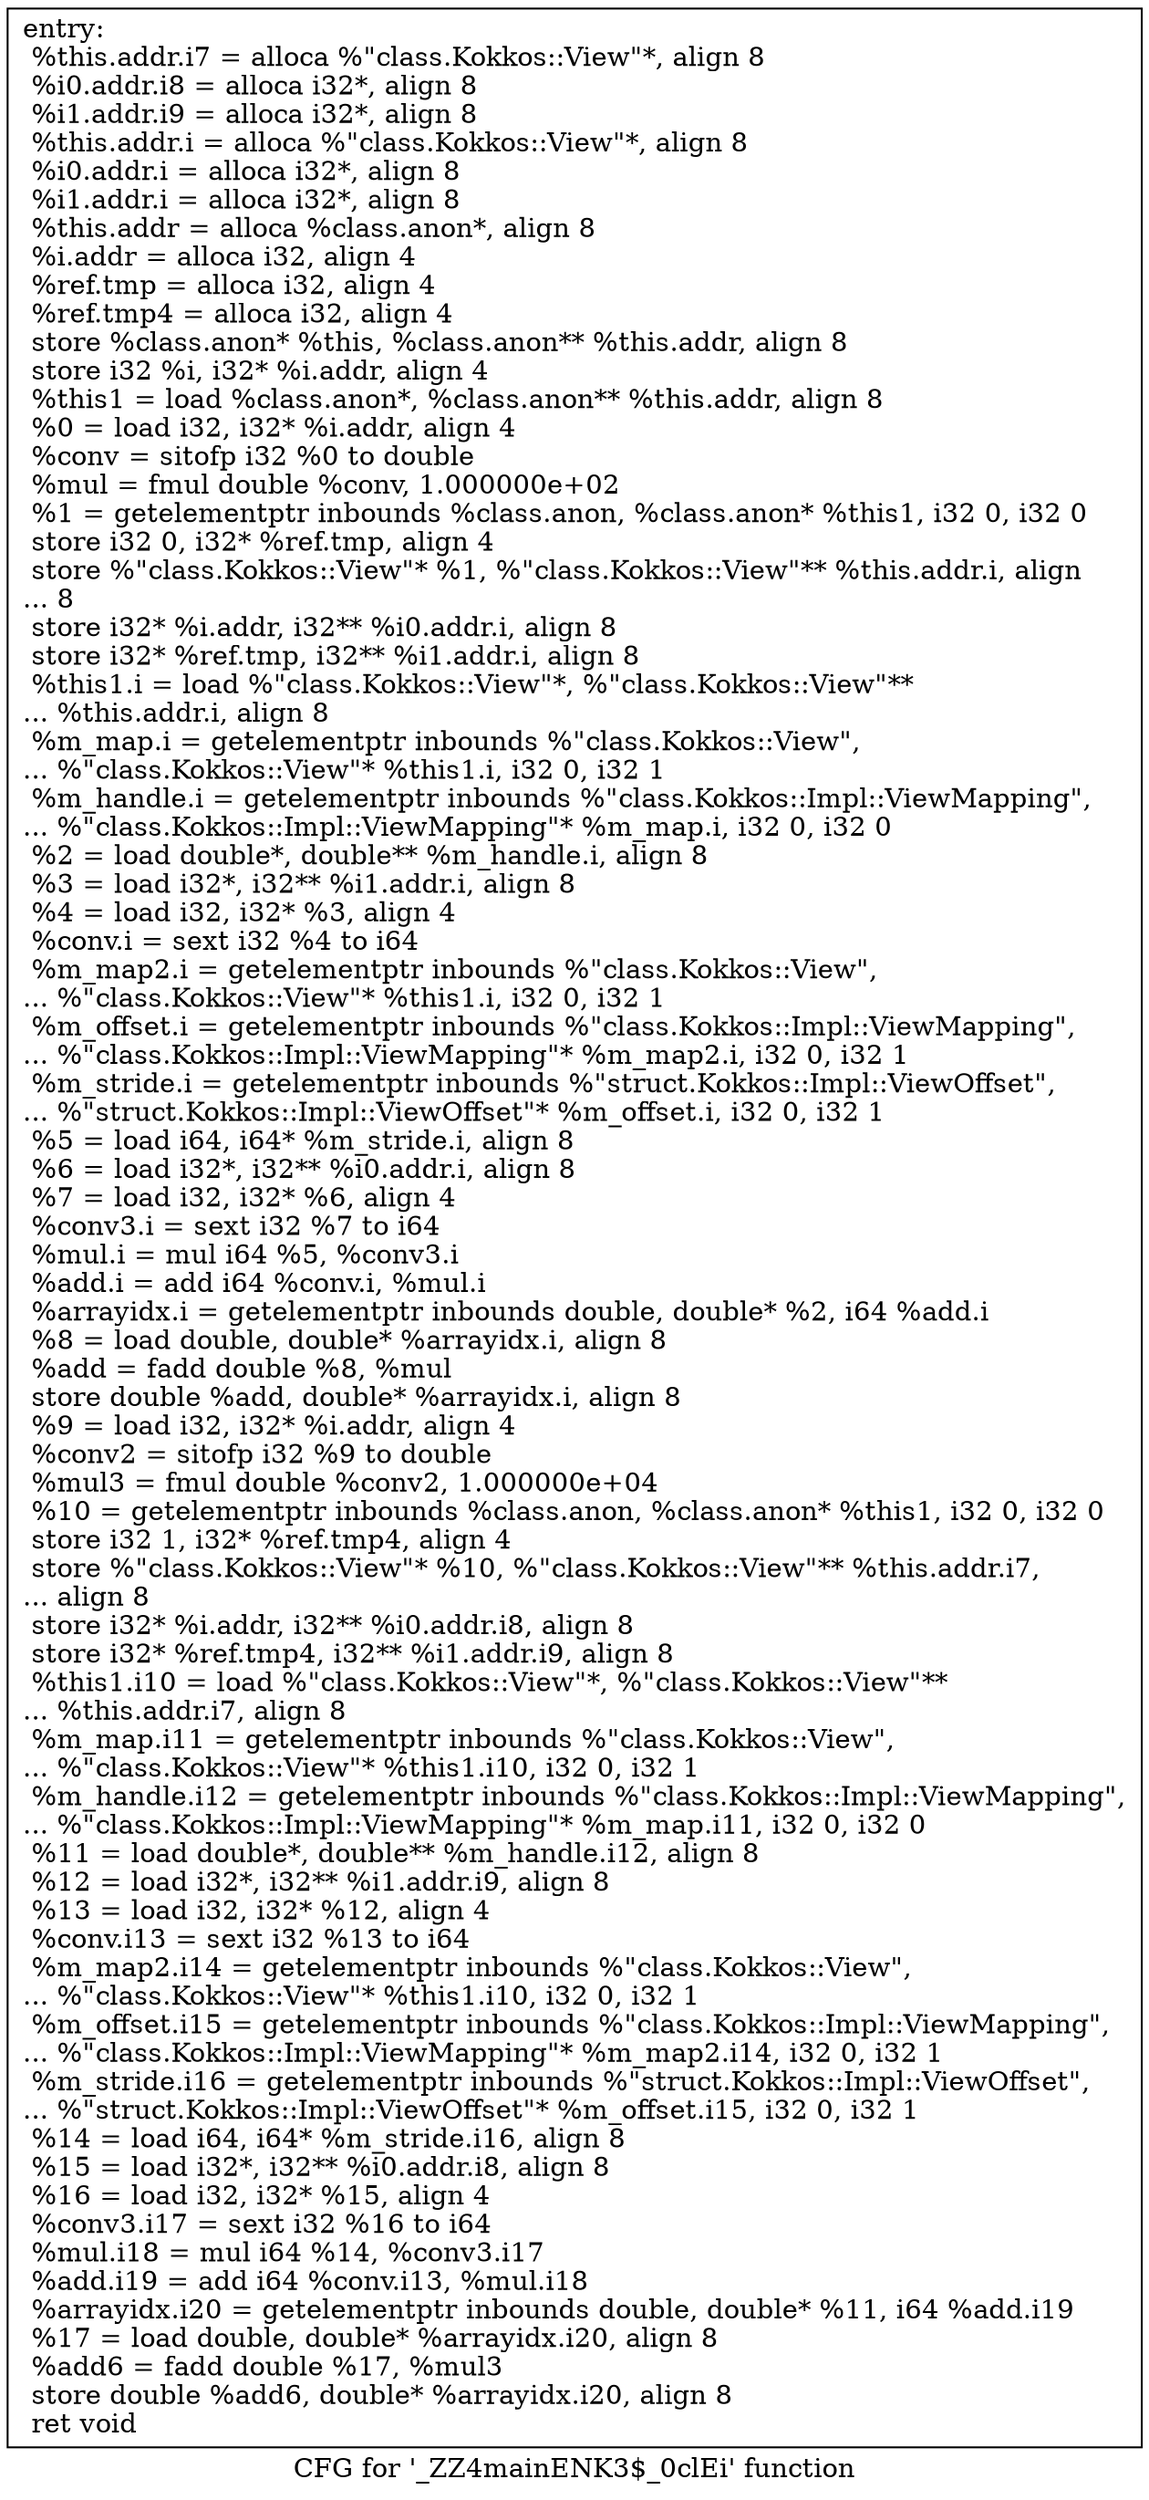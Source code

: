 digraph "CFG for '_ZZ4mainENK3$_0clEi' function" {
	label="CFG for '_ZZ4mainENK3$_0clEi' function";

	Node0x5e61310 [shape=record,label="{entry:\l  %this.addr.i7 = alloca %\"class.Kokkos::View\"*, align 8\l  %i0.addr.i8 = alloca i32*, align 8\l  %i1.addr.i9 = alloca i32*, align 8\l  %this.addr.i = alloca %\"class.Kokkos::View\"*, align 8\l  %i0.addr.i = alloca i32*, align 8\l  %i1.addr.i = alloca i32*, align 8\l  %this.addr = alloca %class.anon*, align 8\l  %i.addr = alloca i32, align 4\l  %ref.tmp = alloca i32, align 4\l  %ref.tmp4 = alloca i32, align 4\l  store %class.anon* %this, %class.anon** %this.addr, align 8\l  store i32 %i, i32* %i.addr, align 4\l  %this1 = load %class.anon*, %class.anon** %this.addr, align 8\l  %0 = load i32, i32* %i.addr, align 4\l  %conv = sitofp i32 %0 to double\l  %mul = fmul double %conv, 1.000000e+02\l  %1 = getelementptr inbounds %class.anon, %class.anon* %this1, i32 0, i32 0\l  store i32 0, i32* %ref.tmp, align 4\l  store %\"class.Kokkos::View\"* %1, %\"class.Kokkos::View\"** %this.addr.i, align\l... 8\l  store i32* %i.addr, i32** %i0.addr.i, align 8\l  store i32* %ref.tmp, i32** %i1.addr.i, align 8\l  %this1.i = load %\"class.Kokkos::View\"*, %\"class.Kokkos::View\"**\l... %this.addr.i, align 8\l  %m_map.i = getelementptr inbounds %\"class.Kokkos::View\",\l... %\"class.Kokkos::View\"* %this1.i, i32 0, i32 1\l  %m_handle.i = getelementptr inbounds %\"class.Kokkos::Impl::ViewMapping\",\l... %\"class.Kokkos::Impl::ViewMapping\"* %m_map.i, i32 0, i32 0\l  %2 = load double*, double** %m_handle.i, align 8\l  %3 = load i32*, i32** %i1.addr.i, align 8\l  %4 = load i32, i32* %3, align 4\l  %conv.i = sext i32 %4 to i64\l  %m_map2.i = getelementptr inbounds %\"class.Kokkos::View\",\l... %\"class.Kokkos::View\"* %this1.i, i32 0, i32 1\l  %m_offset.i = getelementptr inbounds %\"class.Kokkos::Impl::ViewMapping\",\l... %\"class.Kokkos::Impl::ViewMapping\"* %m_map2.i, i32 0, i32 1\l  %m_stride.i = getelementptr inbounds %\"struct.Kokkos::Impl::ViewOffset\",\l... %\"struct.Kokkos::Impl::ViewOffset\"* %m_offset.i, i32 0, i32 1\l  %5 = load i64, i64* %m_stride.i, align 8\l  %6 = load i32*, i32** %i0.addr.i, align 8\l  %7 = load i32, i32* %6, align 4\l  %conv3.i = sext i32 %7 to i64\l  %mul.i = mul i64 %5, %conv3.i\l  %add.i = add i64 %conv.i, %mul.i\l  %arrayidx.i = getelementptr inbounds double, double* %2, i64 %add.i\l  %8 = load double, double* %arrayidx.i, align 8\l  %add = fadd double %8, %mul\l  store double %add, double* %arrayidx.i, align 8\l  %9 = load i32, i32* %i.addr, align 4\l  %conv2 = sitofp i32 %9 to double\l  %mul3 = fmul double %conv2, 1.000000e+04\l  %10 = getelementptr inbounds %class.anon, %class.anon* %this1, i32 0, i32 0\l  store i32 1, i32* %ref.tmp4, align 4\l  store %\"class.Kokkos::View\"* %10, %\"class.Kokkos::View\"** %this.addr.i7,\l... align 8\l  store i32* %i.addr, i32** %i0.addr.i8, align 8\l  store i32* %ref.tmp4, i32** %i1.addr.i9, align 8\l  %this1.i10 = load %\"class.Kokkos::View\"*, %\"class.Kokkos::View\"**\l... %this.addr.i7, align 8\l  %m_map.i11 = getelementptr inbounds %\"class.Kokkos::View\",\l... %\"class.Kokkos::View\"* %this1.i10, i32 0, i32 1\l  %m_handle.i12 = getelementptr inbounds %\"class.Kokkos::Impl::ViewMapping\",\l... %\"class.Kokkos::Impl::ViewMapping\"* %m_map.i11, i32 0, i32 0\l  %11 = load double*, double** %m_handle.i12, align 8\l  %12 = load i32*, i32** %i1.addr.i9, align 8\l  %13 = load i32, i32* %12, align 4\l  %conv.i13 = sext i32 %13 to i64\l  %m_map2.i14 = getelementptr inbounds %\"class.Kokkos::View\",\l... %\"class.Kokkos::View\"* %this1.i10, i32 0, i32 1\l  %m_offset.i15 = getelementptr inbounds %\"class.Kokkos::Impl::ViewMapping\",\l... %\"class.Kokkos::Impl::ViewMapping\"* %m_map2.i14, i32 0, i32 1\l  %m_stride.i16 = getelementptr inbounds %\"struct.Kokkos::Impl::ViewOffset\",\l... %\"struct.Kokkos::Impl::ViewOffset\"* %m_offset.i15, i32 0, i32 1\l  %14 = load i64, i64* %m_stride.i16, align 8\l  %15 = load i32*, i32** %i0.addr.i8, align 8\l  %16 = load i32, i32* %15, align 4\l  %conv3.i17 = sext i32 %16 to i64\l  %mul.i18 = mul i64 %14, %conv3.i17\l  %add.i19 = add i64 %conv.i13, %mul.i18\l  %arrayidx.i20 = getelementptr inbounds double, double* %11, i64 %add.i19\l  %17 = load double, double* %arrayidx.i20, align 8\l  %add6 = fadd double %17, %mul3\l  store double %add6, double* %arrayidx.i20, align 8\l  ret void\l}"];
}
